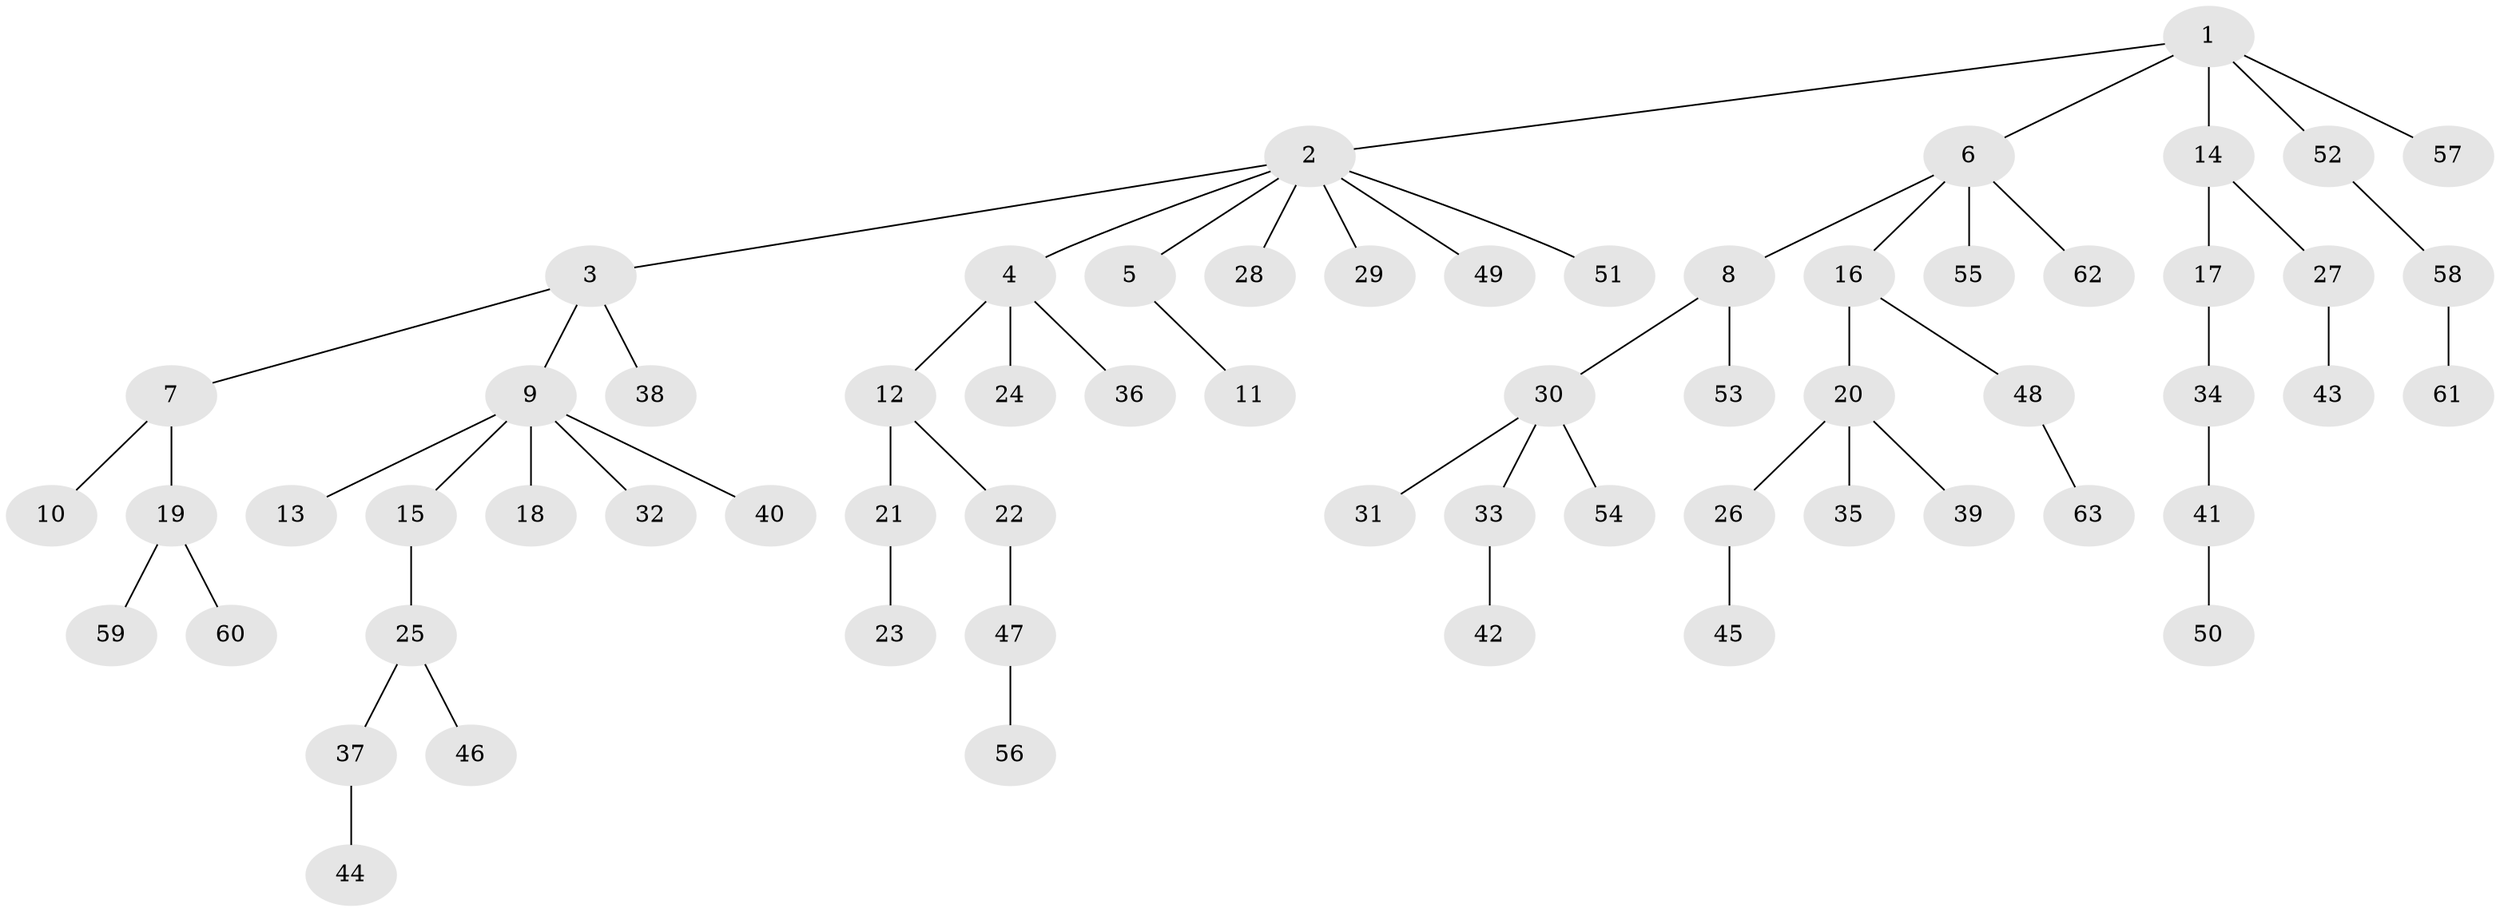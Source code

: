 // coarse degree distribution, {5: 0.045454545454545456, 10: 0.022727272727272728, 1: 0.6363636363636364, 6: 0.045454545454545456, 2: 0.1590909090909091, 3: 0.09090909090909091}
// Generated by graph-tools (version 1.1) at 2025/24/03/03/25 07:24:07]
// undirected, 63 vertices, 62 edges
graph export_dot {
graph [start="1"]
  node [color=gray90,style=filled];
  1;
  2;
  3;
  4;
  5;
  6;
  7;
  8;
  9;
  10;
  11;
  12;
  13;
  14;
  15;
  16;
  17;
  18;
  19;
  20;
  21;
  22;
  23;
  24;
  25;
  26;
  27;
  28;
  29;
  30;
  31;
  32;
  33;
  34;
  35;
  36;
  37;
  38;
  39;
  40;
  41;
  42;
  43;
  44;
  45;
  46;
  47;
  48;
  49;
  50;
  51;
  52;
  53;
  54;
  55;
  56;
  57;
  58;
  59;
  60;
  61;
  62;
  63;
  1 -- 2;
  1 -- 6;
  1 -- 14;
  1 -- 52;
  1 -- 57;
  2 -- 3;
  2 -- 4;
  2 -- 5;
  2 -- 28;
  2 -- 29;
  2 -- 49;
  2 -- 51;
  3 -- 7;
  3 -- 9;
  3 -- 38;
  4 -- 12;
  4 -- 24;
  4 -- 36;
  5 -- 11;
  6 -- 8;
  6 -- 16;
  6 -- 55;
  6 -- 62;
  7 -- 10;
  7 -- 19;
  8 -- 30;
  8 -- 53;
  9 -- 13;
  9 -- 15;
  9 -- 18;
  9 -- 32;
  9 -- 40;
  12 -- 21;
  12 -- 22;
  14 -- 17;
  14 -- 27;
  15 -- 25;
  16 -- 20;
  16 -- 48;
  17 -- 34;
  19 -- 59;
  19 -- 60;
  20 -- 26;
  20 -- 35;
  20 -- 39;
  21 -- 23;
  22 -- 47;
  25 -- 37;
  25 -- 46;
  26 -- 45;
  27 -- 43;
  30 -- 31;
  30 -- 33;
  30 -- 54;
  33 -- 42;
  34 -- 41;
  37 -- 44;
  41 -- 50;
  47 -- 56;
  48 -- 63;
  52 -- 58;
  58 -- 61;
}
